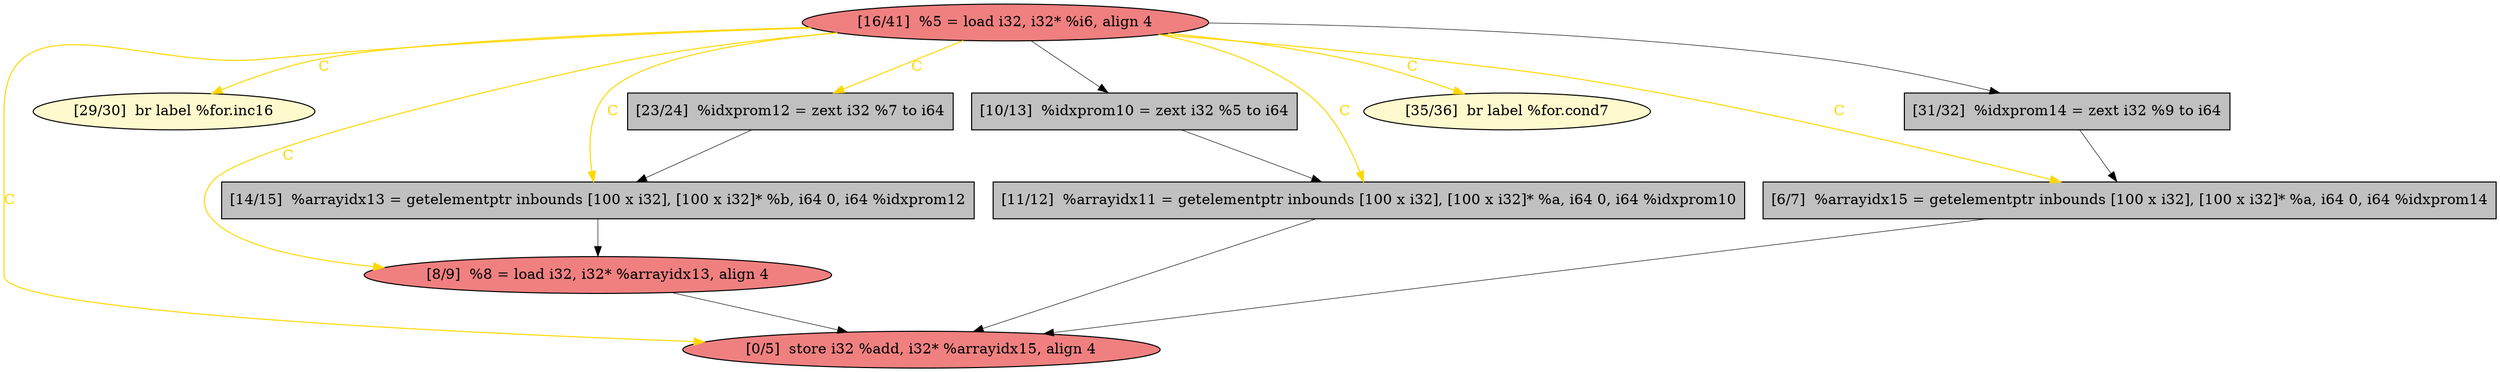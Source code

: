 
digraph G {


node399 [fillcolor=grey,label="[23/24]  %idxprom12 = zext i32 %7 to i64",shape=rectangle,style=filled ]
node398 [fillcolor=lemonchiffon,label="[29/30]  br label %for.inc16",shape=ellipse,style=filled ]
node397 [fillcolor=grey,label="[10/13]  %idxprom10 = zext i32 %5 to i64",shape=rectangle,style=filled ]
node396 [fillcolor=lightcoral,label="[0/5]  store i32 %add, i32* %arrayidx15, align 4",shape=ellipse,style=filled ]
node395 [fillcolor=lightcoral,label="[8/9]  %8 = load i32, i32* %arrayidx13, align 4",shape=ellipse,style=filled ]
node390 [fillcolor=lightcoral,label="[16/41]  %5 = load i32, i32* %i6, align 4",shape=ellipse,style=filled ]
node389 [fillcolor=grey,label="[14/15]  %arrayidx13 = getelementptr inbounds [100 x i32], [100 x i32]* %b, i64 0, i64 %idxprom12",shape=rectangle,style=filled ]
node392 [fillcolor=grey,label="[11/12]  %arrayidx11 = getelementptr inbounds [100 x i32], [100 x i32]* %a, i64 0, i64 %idxprom10",shape=rectangle,style=filled ]
node391 [fillcolor=lemonchiffon,label="[35/36]  br label %for.cond7",shape=ellipse,style=filled ]
node394 [fillcolor=grey,label="[6/7]  %arrayidx15 = getelementptr inbounds [100 x i32], [100 x i32]* %a, i64 0, i64 %idxprom14",shape=rectangle,style=filled ]
node393 [fillcolor=grey,label="[31/32]  %idxprom14 = zext i32 %9 to i64",shape=rectangle,style=filled ]

node390->node392 [style=solid,color=gold,label="C",penwidth=1.0,fontcolor=gold ]
node390->node391 [style=solid,color=gold,label="C",penwidth=1.0,fontcolor=gold ]
node392->node396 [style=solid,color=black,label="",penwidth=0.5,fontcolor=black ]
node397->node392 [style=solid,color=black,label="",penwidth=0.5,fontcolor=black ]
node390->node397 [style=solid,color=black,label="",penwidth=0.5,fontcolor=black ]
node390->node399 [style=solid,color=gold,label="C",penwidth=1.0,fontcolor=gold ]
node389->node395 [style=solid,color=black,label="",penwidth=0.5,fontcolor=black ]
node399->node389 [style=solid,color=black,label="",penwidth=0.5,fontcolor=black ]
node390->node395 [style=solid,color=gold,label="C",penwidth=1.0,fontcolor=gold ]
node390->node393 [style=solid,color=black,label="",penwidth=0.5,fontcolor=black ]
node390->node396 [style=solid,color=gold,label="C",penwidth=1.0,fontcolor=gold ]
node395->node396 [style=solid,color=black,label="",penwidth=0.5,fontcolor=black ]
node390->node398 [style=solid,color=gold,label="C",penwidth=1.0,fontcolor=gold ]
node394->node396 [style=solid,color=black,label="",penwidth=0.5,fontcolor=black ]
node393->node394 [style=solid,color=black,label="",penwidth=0.5,fontcolor=black ]
node390->node389 [style=solid,color=gold,label="C",penwidth=1.0,fontcolor=gold ]
node390->node394 [style=solid,color=gold,label="C",penwidth=1.0,fontcolor=gold ]


}
